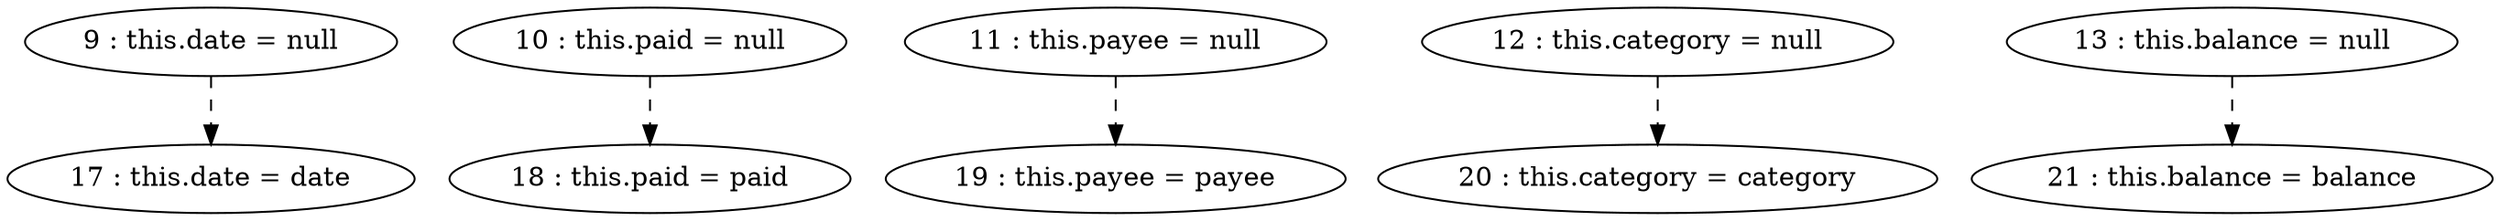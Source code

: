 digraph G {
"9 : this.date = null"
"9 : this.date = null" -> "17 : this.date = date" [style=dashed]
"10 : this.paid = null"
"10 : this.paid = null" -> "18 : this.paid = paid" [style=dashed]
"11 : this.payee = null"
"11 : this.payee = null" -> "19 : this.payee = payee" [style=dashed]
"12 : this.category = null"
"12 : this.category = null" -> "20 : this.category = category" [style=dashed]
"13 : this.balance = null"
"13 : this.balance = null" -> "21 : this.balance = balance" [style=dashed]
"17 : this.date = date"
"18 : this.paid = paid"
"19 : this.payee = payee"
"20 : this.category = category"
"21 : this.balance = balance"
}